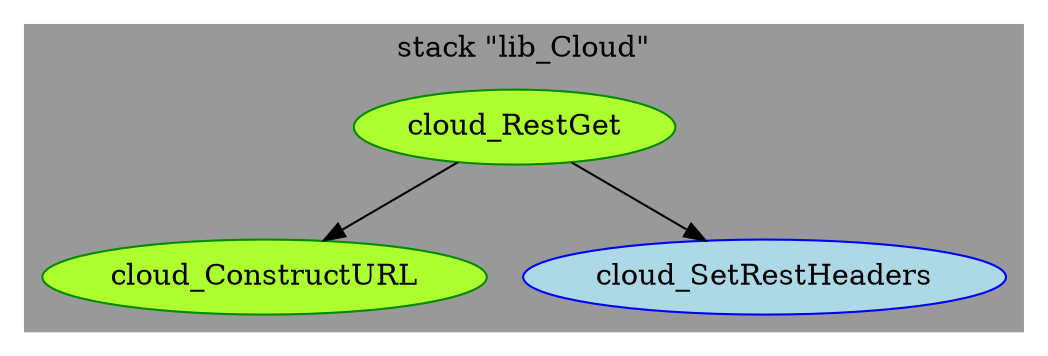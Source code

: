 digraph "dot_FromArray" {	graph [		clusterrank="true"		size="31.2500,31.2500"	];		subgraph "f" {		node [fillcolor="GreenYellow", style="filled", color="Green4"];			n1 [label="cloud_ConstructURL" URL="cloud_ConstructURL%2Cf%2Cstack+%22lib_Cloud%22%2C1"];		n3 [label="cloud_RestGet" URL="cloud_RestGet%2Cf%2Cstack+%22lib_Cloud%22%2C1"];	}		subgraph "c" {		node [fillcolor="LightBlue", style="filled", color="Blue"];			n2 [label="cloud_SetRestHeaders" URL="cloud_SetRestHeaders%2Cc%2Cstack+%22lib_Cloud%22%2C1"];	}		subgraph cluster1 {			label="stack \"lib_Cloud\"";			style=filled;			color=grey60;			fillcolor=grey60;					n1; n2; n3	}		n3 -> n1;	n3 -> n2;}